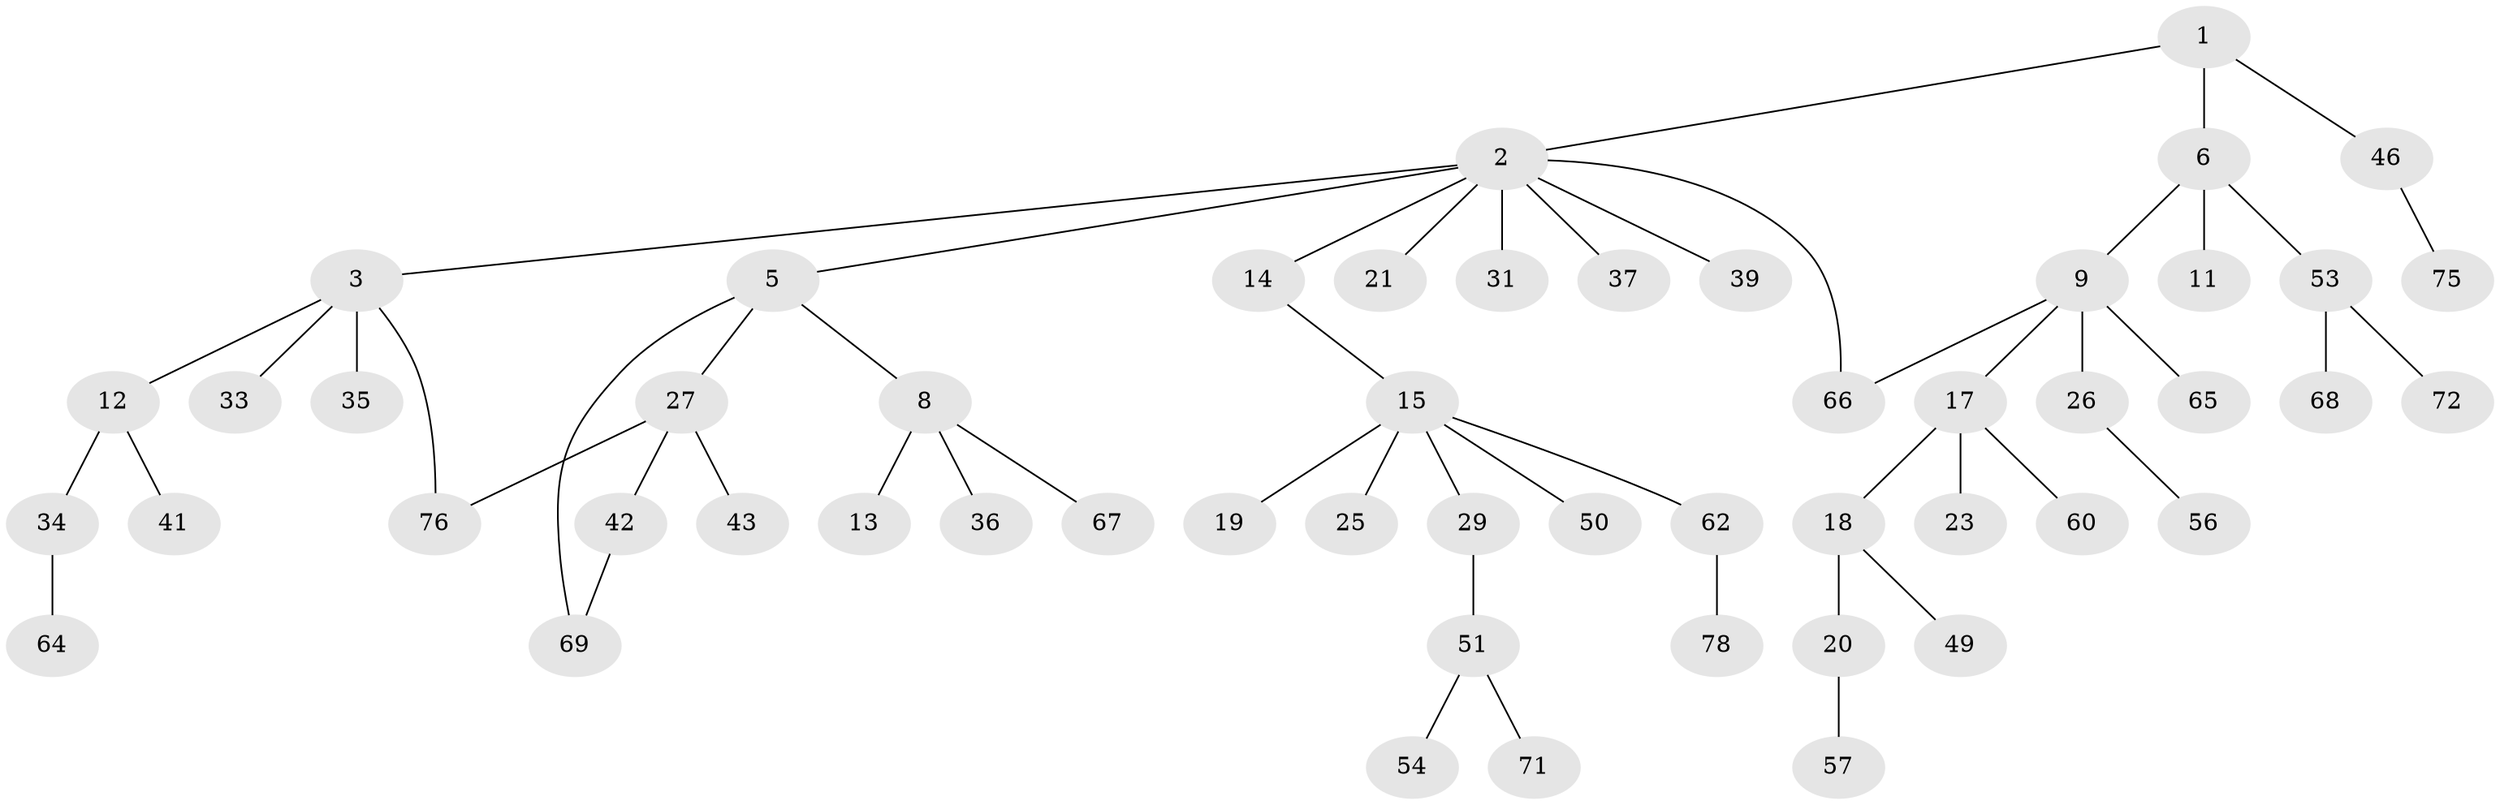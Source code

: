 // original degree distribution, {3: 0.16455696202531644, 7: 0.012658227848101266, 4: 0.06329113924050633, 2: 0.3037974683544304, 5: 0.0379746835443038, 1: 0.4177215189873418}
// Generated by graph-tools (version 1.1) at 2025/41/03/06/25 10:41:31]
// undirected, 53 vertices, 55 edges
graph export_dot {
graph [start="1"]
  node [color=gray90,style=filled];
  1 [super="+4"];
  2 [super="+10"];
  3 [super="+30"];
  5 [super="+16"];
  6 [super="+7"];
  8 [super="+44"];
  9 [super="+45"];
  11 [super="+47"];
  12 [super="+28"];
  13;
  14 [super="+38"];
  15 [super="+24"];
  17 [super="+22"];
  18 [super="+32"];
  19 [super="+73"];
  20 [super="+59"];
  21;
  23 [super="+52"];
  25;
  26;
  27 [super="+40"];
  29;
  31;
  33;
  34 [super="+48"];
  35;
  36 [super="+58"];
  37;
  39;
  41;
  42 [super="+74"];
  43 [super="+61"];
  46 [super="+70"];
  49;
  50;
  51 [super="+77"];
  53 [super="+55"];
  54;
  56;
  57;
  60;
  62 [super="+63"];
  64;
  65;
  66;
  67 [super="+79"];
  68;
  69;
  71;
  72;
  75;
  76;
  78;
  1 -- 2;
  1 -- 6;
  1 -- 46;
  2 -- 3;
  2 -- 5;
  2 -- 31;
  2 -- 37;
  2 -- 39;
  2 -- 21;
  2 -- 66;
  2 -- 14;
  3 -- 12;
  3 -- 76;
  3 -- 33;
  3 -- 35;
  5 -- 8;
  5 -- 27;
  5 -- 69;
  6 -- 11;
  6 -- 53;
  6 -- 9;
  8 -- 13;
  8 -- 36;
  8 -- 67;
  9 -- 17;
  9 -- 26;
  9 -- 66;
  9 -- 65;
  12 -- 41;
  12 -- 34;
  14 -- 15;
  15 -- 19;
  15 -- 29;
  15 -- 62;
  15 -- 25;
  15 -- 50;
  17 -- 18;
  17 -- 23;
  17 -- 60;
  18 -- 20;
  18 -- 49;
  20 -- 57;
  26 -- 56;
  27 -- 76;
  27 -- 43;
  27 -- 42;
  29 -- 51;
  34 -- 64;
  42 -- 69;
  46 -- 75;
  51 -- 54;
  51 -- 71;
  53 -- 72;
  53 -- 68;
  62 -- 78;
}
